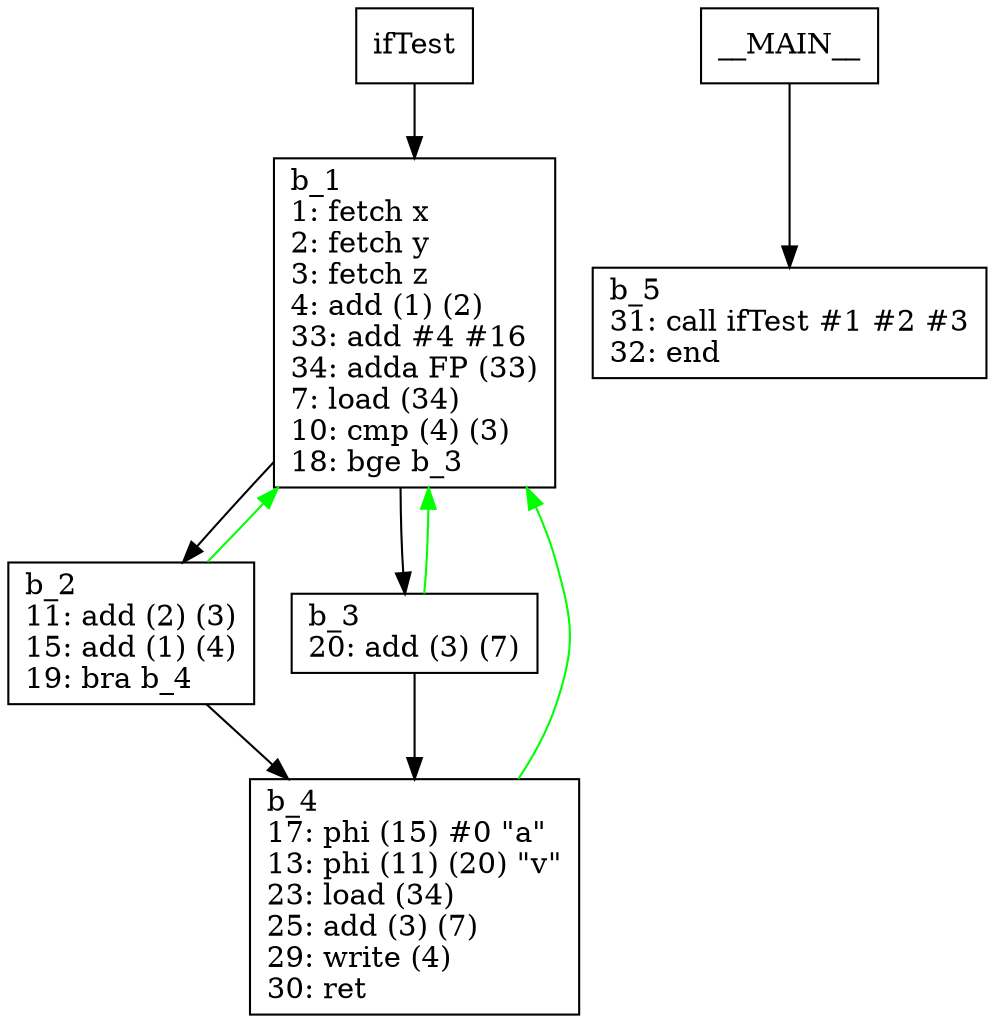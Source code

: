 digraph Computation {
node [shape=box];
ifTest -> b_1;
b_1 [label="b_1\l1: fetch x\l2: fetch y\l3: fetch z\l4: add (1) (2)\l33: add #4 #16\l34: adda FP (33)\l7: load (34)\l10: cmp (4) (3)\l18: bge b_3\l"]
b_1 -> b_2;
b_2 [label="b_2\l11: add (2) (3)\l15: add (1) (4)\l19: bra b_4\l"]
b_2 -> b_4;
b_4 [label="b_4\l17: phi (15) #0 \"a\"\l13: phi (11) (20) \"v\"\l23: load (34)\l25: add (3) (7)\l29: write (4)\l30: ret \l"]
b_4 -> b_1[color="green"];
b_2 -> b_1[color="green"];
b_1 -> b_3;
b_3 [label="b_3\l20: add (3) (7)\l"]
b_3 -> b_4;
b_3 -> b_1[color="green"];
__MAIN__ -> b_5;
b_5 [label="b_5\l31: call ifTest #1 #2 #3\l32: end\l"]
}